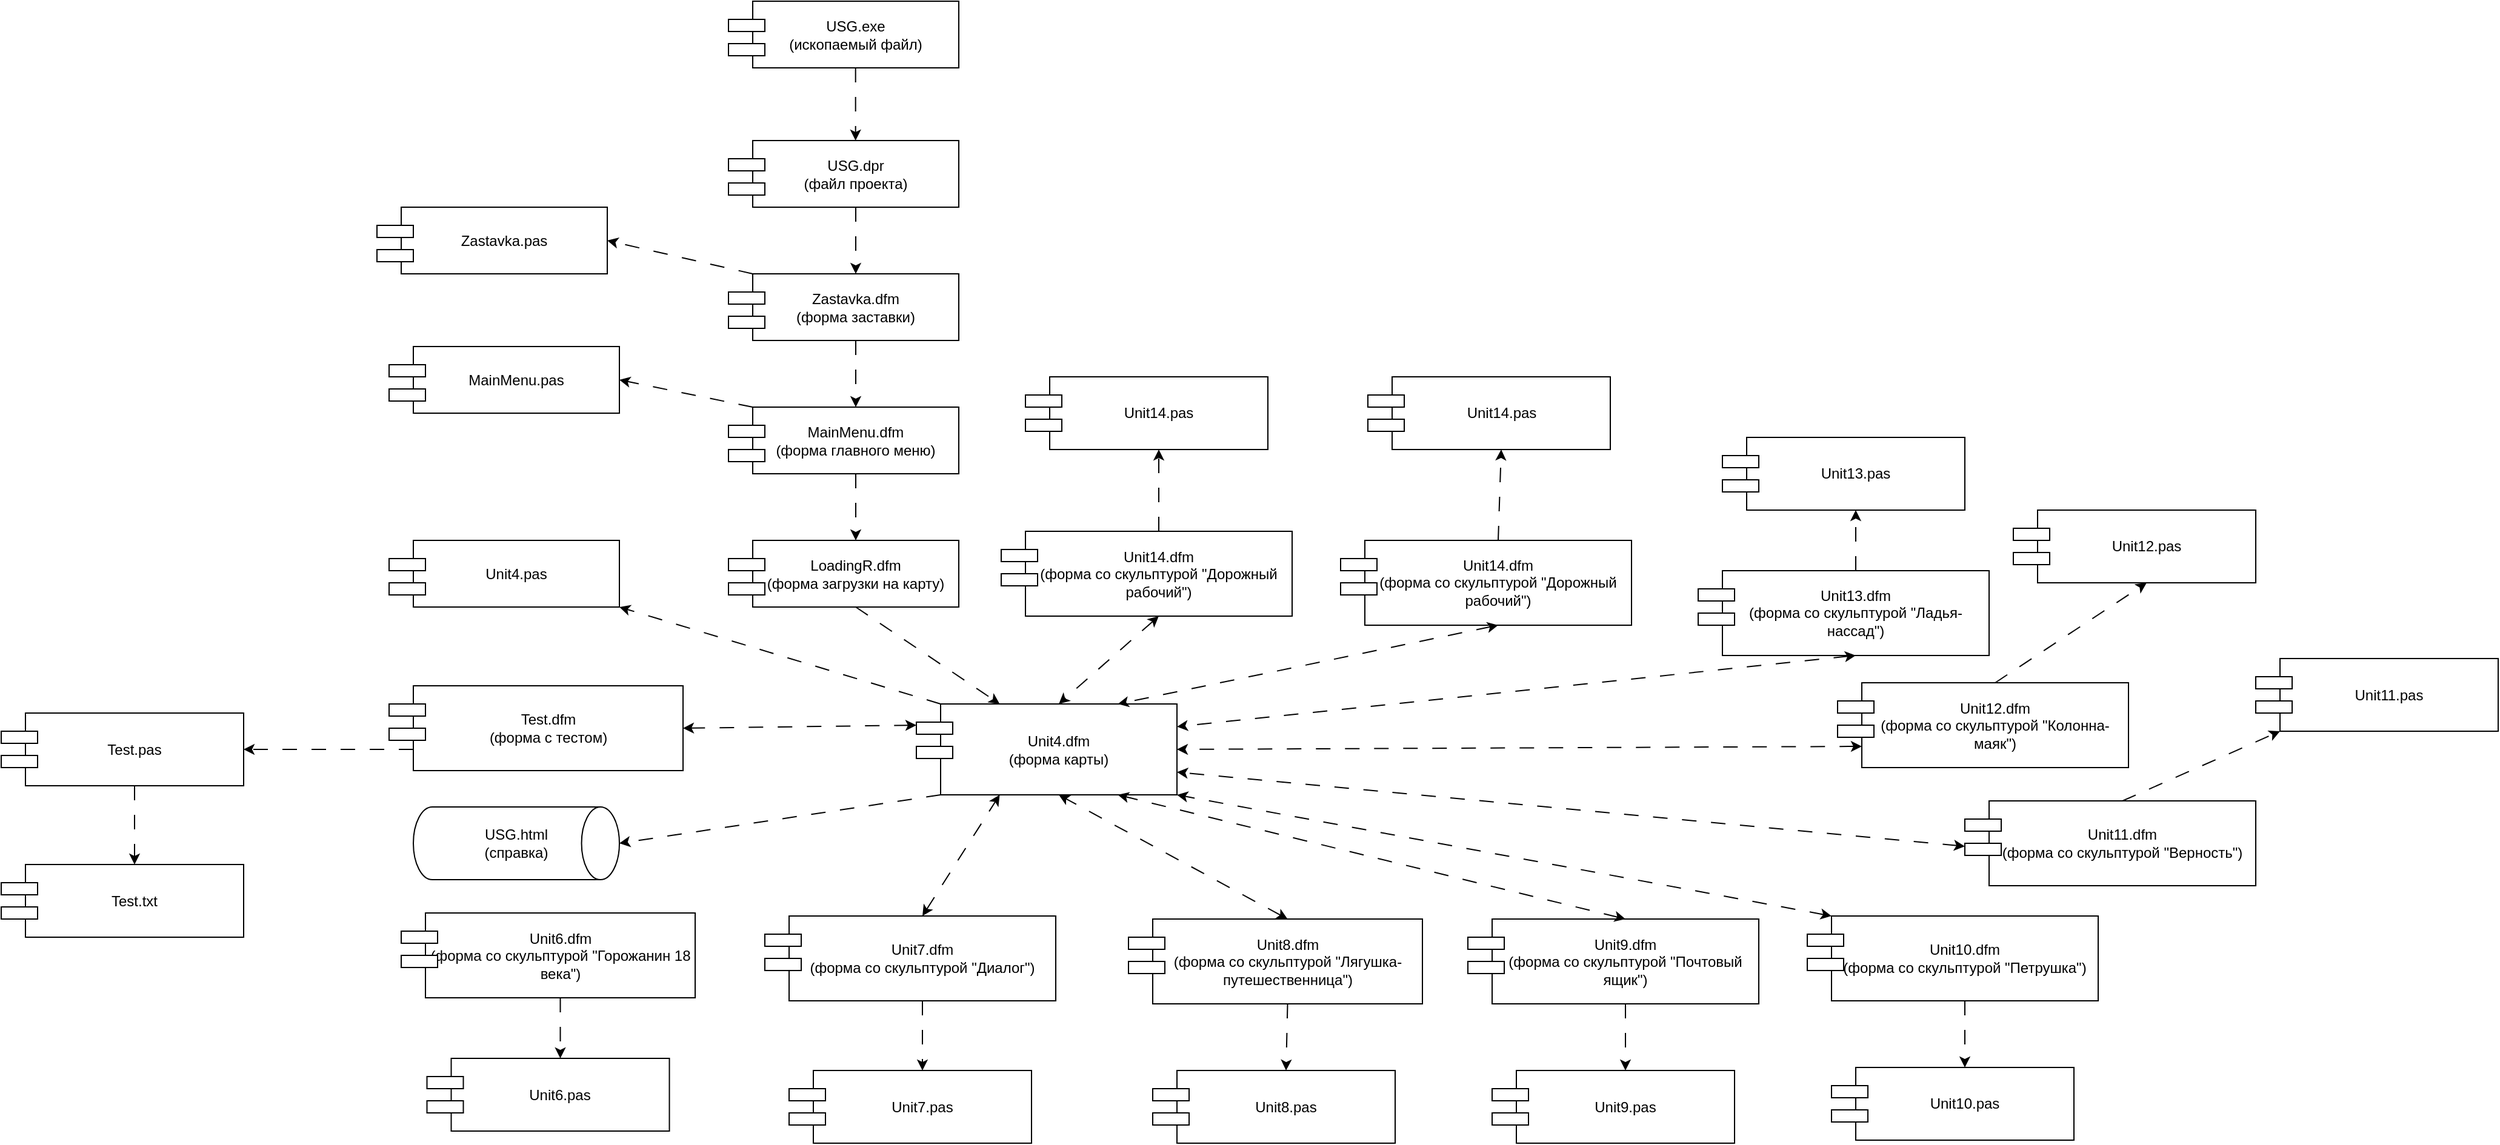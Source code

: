 <mxfile version="24.8.1">
  <diagram name="Страница — 1" id="USyX7R3ZZnqhKdChq29F">
    <mxGraphModel dx="2903" dy="1100" grid="1" gridSize="10" guides="1" tooltips="1" connect="1" arrows="1" fold="1" page="1" pageScale="1" pageWidth="827" pageHeight="1169" math="0" shadow="0">
      <root>
        <mxCell id="0" />
        <mxCell id="1" parent="0" />
        <mxCell id="4f2rP_CuyKLgWLRIfdCz-1" value="USG.exe&lt;div&gt;(ископаемый файл)&lt;/div&gt;" style="rounded=0;whiteSpace=wrap;html=1;" parent="1" vertex="1">
          <mxGeometry x="190" y="95" width="170" height="55" as="geometry" />
        </mxCell>
        <mxCell id="4f2rP_CuyKLgWLRIfdCz-2" value="" style="rounded=0;whiteSpace=wrap;html=1;" parent="1" vertex="1">
          <mxGeometry x="170" y="110" width="30" height="10" as="geometry" />
        </mxCell>
        <mxCell id="4f2rP_CuyKLgWLRIfdCz-3" value="" style="rounded=0;whiteSpace=wrap;html=1;" parent="1" vertex="1">
          <mxGeometry x="170" y="130" width="30" height="10" as="geometry" />
        </mxCell>
        <mxCell id="4f2rP_CuyKLgWLRIfdCz-4" value="USG.dpr&lt;div&gt;(файл проекта)&lt;/div&gt;" style="rounded=0;whiteSpace=wrap;html=1;" parent="1" vertex="1">
          <mxGeometry x="190" y="210" width="170" height="55" as="geometry" />
        </mxCell>
        <mxCell id="4f2rP_CuyKLgWLRIfdCz-5" value="" style="rounded=0;whiteSpace=wrap;html=1;" parent="1" vertex="1">
          <mxGeometry x="170" y="225" width="30" height="10" as="geometry" />
        </mxCell>
        <mxCell id="4f2rP_CuyKLgWLRIfdCz-6" value="" style="rounded=0;whiteSpace=wrap;html=1;" parent="1" vertex="1">
          <mxGeometry x="170" y="245" width="30" height="10" as="geometry" />
        </mxCell>
        <mxCell id="4f2rP_CuyKLgWLRIfdCz-8" value="" style="endArrow=classic;html=1;rounded=0;entryX=0.5;entryY=0;entryDx=0;entryDy=0;exitX=0.5;exitY=1;exitDx=0;exitDy=0;dashed=1;dashPattern=12 12;" parent="1" edge="1">
          <mxGeometry width="50" height="50" relative="1" as="geometry">
            <mxPoint x="274.84" y="150" as="sourcePoint" />
            <mxPoint x="274.84" y="210" as="targetPoint" />
          </mxGeometry>
        </mxCell>
        <mxCell id="4f2rP_CuyKLgWLRIfdCz-10" value="Zastavka.dfm&lt;div&gt;(форма заставки)&lt;/div&gt;" style="rounded=0;whiteSpace=wrap;html=1;" parent="1" vertex="1">
          <mxGeometry x="190" y="320" width="170" height="55" as="geometry" />
        </mxCell>
        <mxCell id="4f2rP_CuyKLgWLRIfdCz-11" value="" style="rounded=0;whiteSpace=wrap;html=1;" parent="1" vertex="1">
          <mxGeometry x="170" y="335" width="30" height="10" as="geometry" />
        </mxCell>
        <mxCell id="4f2rP_CuyKLgWLRIfdCz-12" value="" style="rounded=0;whiteSpace=wrap;html=1;" parent="1" vertex="1">
          <mxGeometry x="170" y="355" width="30" height="10" as="geometry" />
        </mxCell>
        <mxCell id="4f2rP_CuyKLgWLRIfdCz-13" value="" style="endArrow=classic;html=1;rounded=0;entryX=0.5;entryY=0;entryDx=0;entryDy=0;exitX=0.5;exitY=1;exitDx=0;exitDy=0;dashed=1;dashPattern=12 12;" parent="1" source="4f2rP_CuyKLgWLRIfdCz-4" target="4f2rP_CuyKLgWLRIfdCz-10" edge="1">
          <mxGeometry width="50" height="50" relative="1" as="geometry">
            <mxPoint x="284.84" y="160" as="sourcePoint" />
            <mxPoint x="284.84" y="220" as="targetPoint" />
          </mxGeometry>
        </mxCell>
        <mxCell id="4f2rP_CuyKLgWLRIfdCz-15" value="Zastavka.pas" style="rounded=0;whiteSpace=wrap;html=1;" parent="1" vertex="1">
          <mxGeometry x="-100" y="265" width="170" height="55" as="geometry" />
        </mxCell>
        <mxCell id="4f2rP_CuyKLgWLRIfdCz-16" value="" style="rounded=0;whiteSpace=wrap;html=1;" parent="1" vertex="1">
          <mxGeometry x="-120" y="280" width="30" height="10" as="geometry" />
        </mxCell>
        <mxCell id="4f2rP_CuyKLgWLRIfdCz-17" value="" style="rounded=0;whiteSpace=wrap;html=1;" parent="1" vertex="1">
          <mxGeometry x="-120" y="300" width="30" height="10" as="geometry" />
        </mxCell>
        <mxCell id="4f2rP_CuyKLgWLRIfdCz-18" value="" style="endArrow=classic;html=1;rounded=0;entryX=1;entryY=0.5;entryDx=0;entryDy=0;exitX=0;exitY=0;exitDx=0;exitDy=0;dashed=1;dashPattern=12 12;" parent="1" source="4f2rP_CuyKLgWLRIfdCz-10" target="4f2rP_CuyKLgWLRIfdCz-15" edge="1">
          <mxGeometry width="50" height="50" relative="1" as="geometry">
            <mxPoint x="285" y="275" as="sourcePoint" />
            <mxPoint x="285" y="330" as="targetPoint" />
          </mxGeometry>
        </mxCell>
        <mxCell id="4f2rP_CuyKLgWLRIfdCz-20" value="" style="endArrow=classic;html=1;rounded=0;entryX=0.5;entryY=0;entryDx=0;entryDy=0;exitX=0.5;exitY=1;exitDx=0;exitDy=0;dashed=1;dashPattern=12 12;" parent="1" source="4f2rP_CuyKLgWLRIfdCz-10" target="4f2rP_CuyKLgWLRIfdCz-22" edge="1">
          <mxGeometry width="50" height="50" relative="1" as="geometry">
            <mxPoint x="285" y="275" as="sourcePoint" />
            <mxPoint x="275" y="430" as="targetPoint" />
          </mxGeometry>
        </mxCell>
        <mxCell id="4f2rP_CuyKLgWLRIfdCz-22" value="MainMenu.dfm&lt;div&gt;(форма главного меню)&lt;/div&gt;" style="rounded=0;whiteSpace=wrap;html=1;" parent="1" vertex="1">
          <mxGeometry x="190" y="430" width="170" height="55" as="geometry" />
        </mxCell>
        <mxCell id="4f2rP_CuyKLgWLRIfdCz-23" value="" style="rounded=0;whiteSpace=wrap;html=1;" parent="1" vertex="1">
          <mxGeometry x="170" y="445" width="30" height="10" as="geometry" />
        </mxCell>
        <mxCell id="4f2rP_CuyKLgWLRIfdCz-24" value="" style="rounded=0;whiteSpace=wrap;html=1;" parent="1" vertex="1">
          <mxGeometry x="170" y="465" width="30" height="10" as="geometry" />
        </mxCell>
        <mxCell id="4f2rP_CuyKLgWLRIfdCz-25" value="" style="endArrow=classic;html=1;rounded=0;entryX=1;entryY=0.5;entryDx=0;entryDy=0;exitX=0;exitY=0;exitDx=0;exitDy=0;dashed=1;dashPattern=12 12;" parent="1" source="4f2rP_CuyKLgWLRIfdCz-22" target="4f2rP_CuyKLgWLRIfdCz-26" edge="1">
          <mxGeometry width="50" height="50" relative="1" as="geometry">
            <mxPoint x="200" y="330" as="sourcePoint" />
            <mxPoint x="80" y="303" as="targetPoint" />
          </mxGeometry>
        </mxCell>
        <mxCell id="4f2rP_CuyKLgWLRIfdCz-26" value="MainMenu.pas" style="rounded=0;whiteSpace=wrap;html=1;" parent="1" vertex="1">
          <mxGeometry x="-90" y="380" width="170" height="55" as="geometry" />
        </mxCell>
        <mxCell id="4f2rP_CuyKLgWLRIfdCz-27" value="" style="rounded=0;whiteSpace=wrap;html=1;" parent="1" vertex="1">
          <mxGeometry x="-110" y="395" width="30" height="10" as="geometry" />
        </mxCell>
        <mxCell id="4f2rP_CuyKLgWLRIfdCz-28" value="" style="rounded=0;whiteSpace=wrap;html=1;" parent="1" vertex="1">
          <mxGeometry x="-110" y="415" width="30" height="10" as="geometry" />
        </mxCell>
        <mxCell id="4f2rP_CuyKLgWLRIfdCz-29" value="Unit4.dfm&lt;div&gt;(форма карты)&lt;/div&gt;" style="rounded=0;whiteSpace=wrap;html=1;" parent="1" vertex="1">
          <mxGeometry x="345" y="675" width="195" height="75" as="geometry" />
        </mxCell>
        <mxCell id="4f2rP_CuyKLgWLRIfdCz-30" value="" style="rounded=0;whiteSpace=wrap;html=1;" parent="1" vertex="1">
          <mxGeometry x="325" y="690" width="30" height="10" as="geometry" />
        </mxCell>
        <mxCell id="4f2rP_CuyKLgWLRIfdCz-31" value="" style="rounded=0;whiteSpace=wrap;html=1;" parent="1" vertex="1">
          <mxGeometry x="325" y="710" width="30" height="10" as="geometry" />
        </mxCell>
        <mxCell id="4f2rP_CuyKLgWLRIfdCz-32" value="" style="endArrow=classic;html=1;rounded=0;entryX=0.25;entryY=0;entryDx=0;entryDy=0;exitX=0.5;exitY=1;exitDx=0;exitDy=0;dashed=1;dashPattern=12 12;" parent="1" source="4f2rP_CuyKLgWLRIfdCz-37" target="4f2rP_CuyKLgWLRIfdCz-29" edge="1">
          <mxGeometry width="50" height="50" relative="1" as="geometry">
            <mxPoint x="265" y="750" as="sourcePoint" />
            <mxPoint x="80" y="683" as="targetPoint" />
          </mxGeometry>
        </mxCell>
        <mxCell id="4f2rP_CuyKLgWLRIfdCz-34" value="Unit4.pas" style="rounded=0;whiteSpace=wrap;html=1;" parent="1" vertex="1">
          <mxGeometry x="-90" y="540" width="170" height="55" as="geometry" />
        </mxCell>
        <mxCell id="4f2rP_CuyKLgWLRIfdCz-35" value="" style="rounded=0;whiteSpace=wrap;html=1;" parent="1" vertex="1">
          <mxGeometry x="-110" y="555" width="30" height="10" as="geometry" />
        </mxCell>
        <mxCell id="4f2rP_CuyKLgWLRIfdCz-36" value="" style="rounded=0;whiteSpace=wrap;html=1;" parent="1" vertex="1">
          <mxGeometry x="-110" y="575" width="30" height="10" as="geometry" />
        </mxCell>
        <mxCell id="4f2rP_CuyKLgWLRIfdCz-37" value="LoadingR.dfm&lt;div&gt;(форма загрузки на карту)&lt;/div&gt;" style="rounded=0;whiteSpace=wrap;html=1;" parent="1" vertex="1">
          <mxGeometry x="190" y="540" width="170" height="55" as="geometry" />
        </mxCell>
        <mxCell id="4f2rP_CuyKLgWLRIfdCz-38" value="" style="rounded=0;whiteSpace=wrap;html=1;" parent="1" vertex="1">
          <mxGeometry x="170" y="555" width="30" height="10" as="geometry" />
        </mxCell>
        <mxCell id="4f2rP_CuyKLgWLRIfdCz-39" value="" style="rounded=0;whiteSpace=wrap;html=1;" parent="1" vertex="1">
          <mxGeometry x="170" y="575" width="30" height="10" as="geometry" />
        </mxCell>
        <mxCell id="4f2rP_CuyKLgWLRIfdCz-40" value="" style="endArrow=classic;html=1;rounded=0;entryX=0.5;entryY=0;entryDx=0;entryDy=0;exitX=0.5;exitY=1;exitDx=0;exitDy=0;dashed=1;dashPattern=12 12;" parent="1" source="4f2rP_CuyKLgWLRIfdCz-22" target="4f2rP_CuyKLgWLRIfdCz-37" edge="1">
          <mxGeometry width="50" height="50" relative="1" as="geometry">
            <mxPoint x="285" y="385" as="sourcePoint" />
            <mxPoint x="285" y="440" as="targetPoint" />
          </mxGeometry>
        </mxCell>
        <mxCell id="4f2rP_CuyKLgWLRIfdCz-44" value="" style="endArrow=classic;html=1;rounded=0;exitX=0;exitY=1;exitDx=0;exitDy=0;dashed=1;dashPattern=12 12;entryX=1;entryY=0.5;entryDx=0;entryDy=0;entryPerimeter=0;" parent="1" source="4f2rP_CuyKLgWLRIfdCz-29" target="4f2rP_CuyKLgWLRIfdCz-50" edge="1">
          <mxGeometry width="50" height="50" relative="1" as="geometry">
            <mxPoint x="355" y="685" as="sourcePoint" />
            <mxPoint x="90" y="760" as="targetPoint" />
          </mxGeometry>
        </mxCell>
        <mxCell id="4f2rP_CuyKLgWLRIfdCz-50" value="USG.html&lt;div&gt;(справка)&lt;/div&gt;" style="strokeWidth=1;html=1;shape=mxgraph.flowchart.direct_data;whiteSpace=wrap;" parent="1" vertex="1">
          <mxGeometry x="-90" y="760" width="170" height="60" as="geometry" />
        </mxCell>
        <mxCell id="4f2rP_CuyKLgWLRIfdCz-54" value="&lt;div&gt;Unit6.dfm&lt;/div&gt;&lt;div&gt;(форма со скульптурой &quot;Горожанин 18 века&quot;)&lt;/div&gt;" style="rounded=0;whiteSpace=wrap;html=1;" parent="1" vertex="1">
          <mxGeometry x="-80" y="847.5" width="222.5" height="70" as="geometry" />
        </mxCell>
        <mxCell id="4f2rP_CuyKLgWLRIfdCz-55" value="" style="rounded=0;whiteSpace=wrap;html=1;" parent="1" vertex="1">
          <mxGeometry x="-100" y="862.5" width="30" height="10" as="geometry" />
        </mxCell>
        <mxCell id="4f2rP_CuyKLgWLRIfdCz-56" value="" style="rounded=0;whiteSpace=wrap;html=1;" parent="1" vertex="1">
          <mxGeometry x="-100" y="882.5" width="30" height="10" as="geometry" />
        </mxCell>
        <mxCell id="4f2rP_CuyKLgWLRIfdCz-57" value="&lt;div&gt;Unit6.pas&lt;/div&gt;" style="rounded=0;whiteSpace=wrap;html=1;" parent="1" vertex="1">
          <mxGeometry x="-58.75" y="967.5" width="180" height="60" as="geometry" />
        </mxCell>
        <mxCell id="4f2rP_CuyKLgWLRIfdCz-58" value="" style="rounded=0;whiteSpace=wrap;html=1;" parent="1" vertex="1">
          <mxGeometry x="-78.75" y="982.5" width="30" height="10" as="geometry" />
        </mxCell>
        <mxCell id="4f2rP_CuyKLgWLRIfdCz-59" value="" style="rounded=0;whiteSpace=wrap;html=1;" parent="1" vertex="1">
          <mxGeometry x="-78.75" y="1002.5" width="30" height="10" as="geometry" />
        </mxCell>
        <mxCell id="4f2rP_CuyKLgWLRIfdCz-62" value="" style="endArrow=classic;html=1;rounded=0;entryX=0.5;entryY=0;entryDx=0;entryDy=0;dashed=1;dashPattern=12 12;exitX=0.5;exitY=1;exitDx=0;exitDy=0;" parent="1" source="4f2rP_CuyKLgWLRIfdCz-66" target="4f2rP_CuyKLgWLRIfdCz-69" edge="1">
          <mxGeometry width="50" height="50" relative="1" as="geometry">
            <mxPoint x="340" y="910" as="sourcePoint" />
            <mxPoint x="24" y="740" as="targetPoint" />
          </mxGeometry>
        </mxCell>
        <mxCell id="4f2rP_CuyKLgWLRIfdCz-63" value="" style="endArrow=classic;html=1;rounded=0;entryX=0.5;entryY=0;entryDx=0;entryDy=0;exitX=0.5;exitY=1;exitDx=0;exitDy=0;dashed=1;dashPattern=12 12;" parent="1" source="4f2rP_CuyKLgWLRIfdCz-54" target="4f2rP_CuyKLgWLRIfdCz-57" edge="1">
          <mxGeometry width="50" height="50" relative="1" as="geometry">
            <mxPoint x="-95" y="672.5" as="sourcePoint" />
            <mxPoint x="24" y="752.5" as="targetPoint" />
          </mxGeometry>
        </mxCell>
        <mxCell id="4f2rP_CuyKLgWLRIfdCz-66" value="&lt;div&gt;Unit7.dfm&lt;/div&gt;&lt;div&gt;(форма со скульптурой &quot;Диалог&quot;)&lt;/div&gt;" style="rounded=0;whiteSpace=wrap;html=1;" parent="1" vertex="1">
          <mxGeometry x="220" y="850" width="220" height="70" as="geometry" />
        </mxCell>
        <mxCell id="4f2rP_CuyKLgWLRIfdCz-67" value="" style="rounded=0;whiteSpace=wrap;html=1;" parent="1" vertex="1">
          <mxGeometry x="200" y="865" width="30" height="10" as="geometry" />
        </mxCell>
        <mxCell id="4f2rP_CuyKLgWLRIfdCz-68" value="" style="rounded=0;whiteSpace=wrap;html=1;" parent="1" vertex="1">
          <mxGeometry x="200" y="885" width="30" height="10" as="geometry" />
        </mxCell>
        <mxCell id="4f2rP_CuyKLgWLRIfdCz-69" value="&lt;div&gt;Unit7.pas&lt;/div&gt;" style="rounded=0;whiteSpace=wrap;html=1;" parent="1" vertex="1">
          <mxGeometry x="240" y="977.5" width="180" height="60" as="geometry" />
        </mxCell>
        <mxCell id="4f2rP_CuyKLgWLRIfdCz-70" value="" style="rounded=0;whiteSpace=wrap;html=1;" parent="1" vertex="1">
          <mxGeometry x="220" y="992.5" width="30" height="10" as="geometry" />
        </mxCell>
        <mxCell id="4f2rP_CuyKLgWLRIfdCz-71" value="" style="rounded=0;whiteSpace=wrap;html=1;" parent="1" vertex="1">
          <mxGeometry x="220" y="1012.5" width="30" height="10" as="geometry" />
        </mxCell>
        <mxCell id="4f2rP_CuyKLgWLRIfdCz-72" value="" style="endArrow=classic;html=1;rounded=0;entryX=0.5;entryY=0;entryDx=0;entryDy=0;exitX=0.5;exitY=1;exitDx=0;exitDy=0;dashed=1;dashPattern=12 12;" parent="1" source="4f2rP_CuyKLgWLRIfdCz-73" target="4f2rP_CuyKLgWLRIfdCz-76" edge="1">
          <mxGeometry width="50" height="50" relative="1" as="geometry">
            <mxPoint x="205" y="662.5" as="sourcePoint" />
            <mxPoint x="324" y="742.5" as="targetPoint" />
          </mxGeometry>
        </mxCell>
        <mxCell id="4f2rP_CuyKLgWLRIfdCz-73" value="&lt;div&gt;Unit8.dfm&lt;/div&gt;&lt;div&gt;(форма со скульптурой &quot;Лягушка-путешественница&quot;)&lt;/div&gt;" style="rounded=0;whiteSpace=wrap;html=1;" parent="1" vertex="1">
          <mxGeometry x="520" y="852.5" width="222.5" height="70" as="geometry" />
        </mxCell>
        <mxCell id="4f2rP_CuyKLgWLRIfdCz-74" value="" style="rounded=0;whiteSpace=wrap;html=1;" parent="1" vertex="1">
          <mxGeometry x="500" y="867.5" width="30" height="10" as="geometry" />
        </mxCell>
        <mxCell id="4f2rP_CuyKLgWLRIfdCz-75" value="" style="rounded=0;whiteSpace=wrap;html=1;" parent="1" vertex="1">
          <mxGeometry x="500" y="887.5" width="30" height="10" as="geometry" />
        </mxCell>
        <mxCell id="4f2rP_CuyKLgWLRIfdCz-76" value="&lt;div&gt;Unit8.pas&lt;/div&gt;" style="rounded=0;whiteSpace=wrap;html=1;" parent="1" vertex="1">
          <mxGeometry x="540" y="977.5" width="180" height="60" as="geometry" />
        </mxCell>
        <mxCell id="4f2rP_CuyKLgWLRIfdCz-77" value="" style="rounded=0;whiteSpace=wrap;html=1;" parent="1" vertex="1">
          <mxGeometry x="520" y="992.5" width="30" height="10" as="geometry" />
        </mxCell>
        <mxCell id="4f2rP_CuyKLgWLRIfdCz-78" value="" style="rounded=0;whiteSpace=wrap;html=1;" parent="1" vertex="1">
          <mxGeometry x="520" y="1012.5" width="30" height="10" as="geometry" />
        </mxCell>
        <mxCell id="4f2rP_CuyKLgWLRIfdCz-79" value="" style="endArrow=classic;html=1;rounded=0;entryX=0.5;entryY=0;entryDx=0;entryDy=0;exitX=0.5;exitY=1;exitDx=0;exitDy=0;dashed=1;dashPattern=12 12;" parent="1" source="4f2rP_CuyKLgWLRIfdCz-80" target="4f2rP_CuyKLgWLRIfdCz-83" edge="1">
          <mxGeometry width="50" height="50" relative="1" as="geometry">
            <mxPoint x="485" y="662.5" as="sourcePoint" />
            <mxPoint x="604" y="742.5" as="targetPoint" />
          </mxGeometry>
        </mxCell>
        <mxCell id="4f2rP_CuyKLgWLRIfdCz-80" value="&lt;div&gt;Unit9.dfm&lt;/div&gt;&lt;div&gt;(форма со скульптурой &quot;Почтовый ящик&quot;)&lt;/div&gt;" style="rounded=0;whiteSpace=wrap;html=1;" parent="1" vertex="1">
          <mxGeometry x="800" y="852.5" width="220" height="70" as="geometry" />
        </mxCell>
        <mxCell id="4f2rP_CuyKLgWLRIfdCz-81" value="" style="rounded=0;whiteSpace=wrap;html=1;" parent="1" vertex="1">
          <mxGeometry x="780" y="867.5" width="30" height="10" as="geometry" />
        </mxCell>
        <mxCell id="4f2rP_CuyKLgWLRIfdCz-82" value="" style="rounded=0;whiteSpace=wrap;html=1;" parent="1" vertex="1">
          <mxGeometry x="780" y="887.5" width="30" height="10" as="geometry" />
        </mxCell>
        <mxCell id="4f2rP_CuyKLgWLRIfdCz-83" value="&lt;div&gt;Unit9.pas&lt;/div&gt;" style="rounded=0;whiteSpace=wrap;html=1;" parent="1" vertex="1">
          <mxGeometry x="820" y="977.5" width="180" height="60" as="geometry" />
        </mxCell>
        <mxCell id="4f2rP_CuyKLgWLRIfdCz-84" value="" style="rounded=0;whiteSpace=wrap;html=1;" parent="1" vertex="1">
          <mxGeometry x="800" y="992.5" width="30" height="10" as="geometry" />
        </mxCell>
        <mxCell id="4f2rP_CuyKLgWLRIfdCz-85" value="" style="rounded=0;whiteSpace=wrap;html=1;" parent="1" vertex="1">
          <mxGeometry x="800" y="1012.5" width="30" height="10" as="geometry" />
        </mxCell>
        <mxCell id="4f2rP_CuyKLgWLRIfdCz-86" value="" style="endArrow=classic;html=1;rounded=0;entryX=0.5;entryY=0;entryDx=0;entryDy=0;exitX=0.5;exitY=1;exitDx=0;exitDy=0;dashed=1;dashPattern=12 12;" parent="1" source="4f2rP_CuyKLgWLRIfdCz-87" target="4f2rP_CuyKLgWLRIfdCz-90" edge="1">
          <mxGeometry width="50" height="50" relative="1" as="geometry">
            <mxPoint x="765" y="660" as="sourcePoint" />
            <mxPoint x="884" y="740" as="targetPoint" />
          </mxGeometry>
        </mxCell>
        <mxCell id="4f2rP_CuyKLgWLRIfdCz-87" value="&lt;div&gt;Unit10.dfm&lt;/div&gt;&lt;div&gt;(форма со скульптурой &quot;Петрушка&quot;)&lt;/div&gt;" style="rounded=0;whiteSpace=wrap;html=1;" parent="1" vertex="1">
          <mxGeometry x="1080" y="850" width="220" height="70" as="geometry" />
        </mxCell>
        <mxCell id="4f2rP_CuyKLgWLRIfdCz-88" value="" style="rounded=0;whiteSpace=wrap;html=1;" parent="1" vertex="1">
          <mxGeometry x="1060" y="865" width="30" height="10" as="geometry" />
        </mxCell>
        <mxCell id="4f2rP_CuyKLgWLRIfdCz-89" value="" style="rounded=0;whiteSpace=wrap;html=1;" parent="1" vertex="1">
          <mxGeometry x="1060" y="885" width="30" height="10" as="geometry" />
        </mxCell>
        <mxCell id="4f2rP_CuyKLgWLRIfdCz-90" value="&lt;div&gt;Unit10.pas&lt;/div&gt;" style="rounded=0;whiteSpace=wrap;html=1;" parent="1" vertex="1">
          <mxGeometry x="1100" y="975" width="180" height="60" as="geometry" />
        </mxCell>
        <mxCell id="4f2rP_CuyKLgWLRIfdCz-91" value="" style="rounded=0;whiteSpace=wrap;html=1;" parent="1" vertex="1">
          <mxGeometry x="1080" y="990" width="30" height="10" as="geometry" />
        </mxCell>
        <mxCell id="4f2rP_CuyKLgWLRIfdCz-92" value="" style="rounded=0;whiteSpace=wrap;html=1;" parent="1" vertex="1">
          <mxGeometry x="1080" y="1010" width="30" height="10" as="geometry" />
        </mxCell>
        <mxCell id="4f2rP_CuyKLgWLRIfdCz-103" value="&lt;div&gt;Unit13.dfm&lt;/div&gt;&lt;div&gt;(форма со скульптурой &quot;Ладья-нассад&quot;)&lt;/div&gt;" style="rounded=0;whiteSpace=wrap;html=1;" parent="1" vertex="1">
          <mxGeometry x="990" y="565" width="220" height="70" as="geometry" />
        </mxCell>
        <mxCell id="4f2rP_CuyKLgWLRIfdCz-104" value="" style="rounded=0;whiteSpace=wrap;html=1;" parent="1" vertex="1">
          <mxGeometry x="970" y="580" width="30" height="10" as="geometry" />
        </mxCell>
        <mxCell id="4f2rP_CuyKLgWLRIfdCz-105" value="" style="rounded=0;whiteSpace=wrap;html=1;" parent="1" vertex="1">
          <mxGeometry x="970" y="600" width="30" height="10" as="geometry" />
        </mxCell>
        <mxCell id="4f2rP_CuyKLgWLRIfdCz-106" value="&lt;div&gt;Unit13.pas&lt;/div&gt;" style="rounded=0;whiteSpace=wrap;html=1;" parent="1" vertex="1">
          <mxGeometry x="1010" y="455" width="180" height="60" as="geometry" />
        </mxCell>
        <mxCell id="4f2rP_CuyKLgWLRIfdCz-107" value="" style="rounded=0;whiteSpace=wrap;html=1;" parent="1" vertex="1">
          <mxGeometry x="990" y="470" width="30" height="10" as="geometry" />
        </mxCell>
        <mxCell id="4f2rP_CuyKLgWLRIfdCz-108" value="" style="rounded=0;whiteSpace=wrap;html=1;" parent="1" vertex="1">
          <mxGeometry x="990" y="490" width="30" height="10" as="geometry" />
        </mxCell>
        <mxCell id="4f2rP_CuyKLgWLRIfdCz-111" value="&lt;div&gt;Unit11.dfm&lt;/div&gt;&lt;div&gt;(форма со скульптурой &quot;Верность&quot;)&lt;/div&gt;" style="rounded=0;whiteSpace=wrap;html=1;" parent="1" vertex="1">
          <mxGeometry x="1210" y="755" width="220" height="70" as="geometry" />
        </mxCell>
        <mxCell id="4f2rP_CuyKLgWLRIfdCz-112" value="" style="rounded=0;whiteSpace=wrap;html=1;" parent="1" vertex="1">
          <mxGeometry x="1190" y="770" width="30" height="10" as="geometry" />
        </mxCell>
        <mxCell id="4f2rP_CuyKLgWLRIfdCz-113" value="" style="rounded=0;whiteSpace=wrap;html=1;" parent="1" vertex="1">
          <mxGeometry x="1190" y="790" width="30" height="10" as="geometry" />
        </mxCell>
        <mxCell id="4f2rP_CuyKLgWLRIfdCz-114" value="&lt;div&gt;Unit11.pas&lt;/div&gt;" style="rounded=0;whiteSpace=wrap;html=1;" parent="1" vertex="1">
          <mxGeometry x="1450" y="637.5" width="180" height="60" as="geometry" />
        </mxCell>
        <mxCell id="4f2rP_CuyKLgWLRIfdCz-115" value="" style="rounded=0;whiteSpace=wrap;html=1;" parent="1" vertex="1">
          <mxGeometry x="1430" y="652.5" width="30" height="10" as="geometry" />
        </mxCell>
        <mxCell id="4f2rP_CuyKLgWLRIfdCz-116" value="" style="rounded=0;whiteSpace=wrap;html=1;" parent="1" vertex="1">
          <mxGeometry x="1430" y="672.5" width="30" height="10" as="geometry" />
        </mxCell>
        <mxCell id="4f2rP_CuyKLgWLRIfdCz-119" value="&lt;div&gt;Unit14.dfm&lt;/div&gt;&lt;div&gt;(форма со скульптурой &quot;Дорожный рабочий&quot;)&lt;/div&gt;" style="rounded=0;whiteSpace=wrap;html=1;" parent="1" vertex="1">
          <mxGeometry x="695" y="540" width="220" height="70" as="geometry" />
        </mxCell>
        <mxCell id="4f2rP_CuyKLgWLRIfdCz-120" value="" style="rounded=0;whiteSpace=wrap;html=1;" parent="1" vertex="1">
          <mxGeometry x="675" y="555" width="30" height="10" as="geometry" />
        </mxCell>
        <mxCell id="4f2rP_CuyKLgWLRIfdCz-121" value="" style="rounded=0;whiteSpace=wrap;html=1;" parent="1" vertex="1">
          <mxGeometry x="675" y="575" width="30" height="10" as="geometry" />
        </mxCell>
        <mxCell id="4f2rP_CuyKLgWLRIfdCz-122" value="&lt;div&gt;Unit14.pas&lt;/div&gt;" style="rounded=0;whiteSpace=wrap;html=1;" parent="1" vertex="1">
          <mxGeometry x="717.5" y="405" width="180" height="60" as="geometry" />
        </mxCell>
        <mxCell id="4f2rP_CuyKLgWLRIfdCz-123" value="" style="rounded=0;whiteSpace=wrap;html=1;" parent="1" vertex="1">
          <mxGeometry x="697.5" y="420" width="30" height="10" as="geometry" />
        </mxCell>
        <mxCell id="4f2rP_CuyKLgWLRIfdCz-124" value="" style="rounded=0;whiteSpace=wrap;html=1;" parent="1" vertex="1">
          <mxGeometry x="697.5" y="440" width="30" height="10" as="geometry" />
        </mxCell>
        <mxCell id="4f2rP_CuyKLgWLRIfdCz-126" value="" style="endArrow=classic;html=1;rounded=0;entryX=0.5;entryY=1;entryDx=0;entryDy=0;exitX=0.5;exitY=0;exitDx=0;exitDy=0;dashed=1;dashPattern=12 12;" parent="1" source="4f2rP_CuyKLgWLRIfdCz-119" target="4f2rP_CuyKLgWLRIfdCz-122" edge="1">
          <mxGeometry width="50" height="50" relative="1" as="geometry">
            <mxPoint x="708" y="700" as="sourcePoint" />
            <mxPoint x="815" y="620" as="targetPoint" />
          </mxGeometry>
        </mxCell>
        <mxCell id="4f2rP_CuyKLgWLRIfdCz-127" value="" style="endArrow=classic;html=1;rounded=0;entryX=0.5;entryY=1;entryDx=0;entryDy=0;exitX=0.5;exitY=0;exitDx=0;exitDy=0;dashed=1;dashPattern=12 12;" parent="1" source="4f2rP_CuyKLgWLRIfdCz-103" target="4f2rP_CuyKLgWLRIfdCz-106" edge="1">
          <mxGeometry width="50" height="50" relative="1" as="geometry">
            <mxPoint x="840" y="669" as="sourcePoint" />
            <mxPoint x="1000" y="628" as="targetPoint" />
          </mxGeometry>
        </mxCell>
        <mxCell id="4f2rP_CuyKLgWLRIfdCz-128" value="" style="endArrow=classic;html=1;rounded=0;entryX=0;entryY=1;entryDx=0;entryDy=0;exitX=0.5;exitY=0;exitDx=0;exitDy=0;dashed=1;dashPattern=12 12;" parent="1" source="4f2rP_CuyKLgWLRIfdCz-111" target="4f2rP_CuyKLgWLRIfdCz-114" edge="1">
          <mxGeometry width="50" height="50" relative="1" as="geometry">
            <mxPoint x="870" y="768" as="sourcePoint" />
            <mxPoint x="1200" y="800" as="targetPoint" />
          </mxGeometry>
        </mxCell>
        <mxCell id="4f2rP_CuyKLgWLRIfdCz-129" value="&lt;div&gt;Unit12.dfm&lt;/div&gt;&lt;div&gt;(форма со скульптурой &quot;Колонна-маяк&quot;)&lt;/div&gt;" style="rounded=0;whiteSpace=wrap;html=1;" parent="1" vertex="1">
          <mxGeometry x="1105" y="657.5" width="220" height="70" as="geometry" />
        </mxCell>
        <mxCell id="4f2rP_CuyKLgWLRIfdCz-130" value="" style="rounded=0;whiteSpace=wrap;html=1;" parent="1" vertex="1">
          <mxGeometry x="1085" y="672.5" width="30" height="10" as="geometry" />
        </mxCell>
        <mxCell id="4f2rP_CuyKLgWLRIfdCz-131" value="" style="rounded=0;whiteSpace=wrap;html=1;" parent="1" vertex="1">
          <mxGeometry x="1085" y="692.5" width="30" height="10" as="geometry" />
        </mxCell>
        <mxCell id="4f2rP_CuyKLgWLRIfdCz-132" value="&lt;div&gt;Unit12.pas&lt;/div&gt;" style="rounded=0;whiteSpace=wrap;html=1;" parent="1" vertex="1">
          <mxGeometry x="1250" y="515" width="180" height="60" as="geometry" />
        </mxCell>
        <mxCell id="4f2rP_CuyKLgWLRIfdCz-133" value="" style="rounded=0;whiteSpace=wrap;html=1;" parent="1" vertex="1">
          <mxGeometry x="1230" y="530" width="30" height="10" as="geometry" />
        </mxCell>
        <mxCell id="4f2rP_CuyKLgWLRIfdCz-134" value="" style="rounded=0;whiteSpace=wrap;html=1;" parent="1" vertex="1">
          <mxGeometry x="1230" y="550" width="30" height="10" as="geometry" />
        </mxCell>
        <mxCell id="4f2rP_CuyKLgWLRIfdCz-139" value="" style="endArrow=classic;html=1;rounded=0;entryX=1;entryY=0.5;entryDx=0;entryDy=0;exitX=0;exitY=0.75;exitDx=0;exitDy=0;dashed=1;dashPattern=12 12;" parent="1" source="4f2rP_CuyKLgWLRIfdCz-140" target="4f2rP_CuyKLgWLRIfdCz-143" edge="1">
          <mxGeometry width="50" height="50" relative="1" as="geometry">
            <mxPoint x="-709" y="460" as="sourcePoint" />
            <mxPoint x="-590" y="540" as="targetPoint" />
          </mxGeometry>
        </mxCell>
        <mxCell id="4f2rP_CuyKLgWLRIfdCz-140" value="&lt;div&gt;Test.dfm&lt;/div&gt;&lt;div&gt;(форма с тестом)&lt;/div&gt;" style="rounded=0;whiteSpace=wrap;html=1;" parent="1" vertex="1">
          <mxGeometry x="-90" y="660" width="222.5" height="70" as="geometry" />
        </mxCell>
        <mxCell id="4f2rP_CuyKLgWLRIfdCz-141" value="" style="rounded=0;whiteSpace=wrap;html=1;" parent="1" vertex="1">
          <mxGeometry x="-110" y="675" width="30" height="10" as="geometry" />
        </mxCell>
        <mxCell id="4f2rP_CuyKLgWLRIfdCz-142" value="" style="rounded=0;whiteSpace=wrap;html=1;" parent="1" vertex="1">
          <mxGeometry x="-110" y="695" width="30" height="10" as="geometry" />
        </mxCell>
        <mxCell id="4f2rP_CuyKLgWLRIfdCz-143" value="&lt;div&gt;Test.pas&lt;/div&gt;" style="rounded=0;whiteSpace=wrap;html=1;" parent="1" vertex="1">
          <mxGeometry x="-410" y="682.5" width="180" height="60" as="geometry" />
        </mxCell>
        <mxCell id="4f2rP_CuyKLgWLRIfdCz-144" value="" style="rounded=0;whiteSpace=wrap;html=1;" parent="1" vertex="1">
          <mxGeometry x="-430" y="697.5" width="30" height="10" as="geometry" />
        </mxCell>
        <mxCell id="4f2rP_CuyKLgWLRIfdCz-145" value="" style="rounded=0;whiteSpace=wrap;html=1;" parent="1" vertex="1">
          <mxGeometry x="-430" y="717.5" width="30" height="10" as="geometry" />
        </mxCell>
        <mxCell id="4f2rP_CuyKLgWLRIfdCz-156" value="" style="endArrow=classic;html=1;rounded=0;entryX=0.5;entryY=1;entryDx=0;entryDy=0;dashed=1;dashPattern=12 12;exitX=0.5;exitY=0;exitDx=0;exitDy=0;" parent="1" source="4f2rP_CuyKLgWLRIfdCz-129" target="4f2rP_CuyKLgWLRIfdCz-132" edge="1">
          <mxGeometry width="50" height="50" relative="1" as="geometry">
            <mxPoint x="549" y="711" as="sourcePoint" />
            <mxPoint x="1095" y="703" as="targetPoint" />
          </mxGeometry>
        </mxCell>
        <mxCell id="4f2rP_CuyKLgWLRIfdCz-157" value="&lt;div&gt;Unit14.dfm&lt;/div&gt;&lt;div&gt;(форма со скульптурой &quot;Дорожный рабочий&quot;)&lt;/div&gt;" style="rounded=0;whiteSpace=wrap;html=1;" parent="1" vertex="1">
          <mxGeometry x="415" y="532.5" width="220" height="70" as="geometry" />
        </mxCell>
        <mxCell id="4f2rP_CuyKLgWLRIfdCz-158" value="" style="rounded=0;whiteSpace=wrap;html=1;" parent="1" vertex="1">
          <mxGeometry x="395" y="547.5" width="30" height="10" as="geometry" />
        </mxCell>
        <mxCell id="4f2rP_CuyKLgWLRIfdCz-159" value="" style="rounded=0;whiteSpace=wrap;html=1;" parent="1" vertex="1">
          <mxGeometry x="395" y="567.5" width="30" height="10" as="geometry" />
        </mxCell>
        <mxCell id="4f2rP_CuyKLgWLRIfdCz-160" value="&lt;div&gt;Unit14.pas&lt;/div&gt;" style="rounded=0;whiteSpace=wrap;html=1;" parent="1" vertex="1">
          <mxGeometry x="435" y="405" width="180" height="60" as="geometry" />
        </mxCell>
        <mxCell id="4f2rP_CuyKLgWLRIfdCz-161" value="" style="rounded=0;whiteSpace=wrap;html=1;" parent="1" vertex="1">
          <mxGeometry x="415" y="420" width="30" height="10" as="geometry" />
        </mxCell>
        <mxCell id="4f2rP_CuyKLgWLRIfdCz-162" value="" style="rounded=0;whiteSpace=wrap;html=1;" parent="1" vertex="1">
          <mxGeometry x="415" y="440" width="30" height="10" as="geometry" />
        </mxCell>
        <mxCell id="4f2rP_CuyKLgWLRIfdCz-165" value="" style="endArrow=classic;html=1;rounded=0;entryX=0.5;entryY=1;entryDx=0;entryDy=0;exitX=0.5;exitY=0;exitDx=0;exitDy=0;dashed=1;dashPattern=12 12;" parent="1" source="4f2rP_CuyKLgWLRIfdCz-157" target="4f2rP_CuyKLgWLRIfdCz-160" edge="1">
          <mxGeometry width="50" height="50" relative="1" as="geometry">
            <mxPoint x="453" y="685" as="sourcePoint" />
            <mxPoint x="535" y="612" as="targetPoint" />
          </mxGeometry>
        </mxCell>
        <mxCell id="TQBF3IJCZFZXjA8qobQP-5" value="&lt;div&gt;Test.txt&lt;/div&gt;" style="rounded=0;whiteSpace=wrap;html=1;" vertex="1" parent="1">
          <mxGeometry x="-410" y="807.5" width="180" height="60" as="geometry" />
        </mxCell>
        <mxCell id="TQBF3IJCZFZXjA8qobQP-6" value="" style="rounded=0;whiteSpace=wrap;html=1;" vertex="1" parent="1">
          <mxGeometry x="-430" y="822.5" width="30" height="10" as="geometry" />
        </mxCell>
        <mxCell id="TQBF3IJCZFZXjA8qobQP-7" value="" style="rounded=0;whiteSpace=wrap;html=1;" vertex="1" parent="1">
          <mxGeometry x="-430" y="842.5" width="30" height="10" as="geometry" />
        </mxCell>
        <mxCell id="TQBF3IJCZFZXjA8qobQP-8" value="" style="endArrow=classic;html=1;rounded=0;entryX=0.5;entryY=0;entryDx=0;entryDy=0;exitX=0.5;exitY=1;exitDx=0;exitDy=0;dashed=1;dashPattern=12 12;" edge="1" parent="1" source="4f2rP_CuyKLgWLRIfdCz-143" target="TQBF3IJCZFZXjA8qobQP-5">
          <mxGeometry width="50" height="50" relative="1" as="geometry">
            <mxPoint x="-80" y="723" as="sourcePoint" />
            <mxPoint x="-220" y="723" as="targetPoint" />
          </mxGeometry>
        </mxCell>
        <mxCell id="TQBF3IJCZFZXjA8qobQP-17" value="" style="endArrow=classic;startArrow=classic;html=1;rounded=0;exitX=0.5;exitY=1;exitDx=0;exitDy=0;dashed=1;dashPattern=12 12;entryX=0.5;entryY=0;entryDx=0;entryDy=0;" edge="1" parent="1" source="4f2rP_CuyKLgWLRIfdCz-157" target="4f2rP_CuyKLgWLRIfdCz-29">
          <mxGeometry width="50" height="50" relative="1" as="geometry">
            <mxPoint x="927.5" y="760" as="sourcePoint" />
            <mxPoint x="662.5" y="653" as="targetPoint" />
          </mxGeometry>
        </mxCell>
        <mxCell id="TQBF3IJCZFZXjA8qobQP-18" value="" style="endArrow=classic;startArrow=classic;html=1;rounded=0;exitX=0.5;exitY=1;exitDx=0;exitDy=0;dashed=1;dashPattern=12 12;entryX=0.75;entryY=0;entryDx=0;entryDy=0;" edge="1" parent="1" source="4f2rP_CuyKLgWLRIfdCz-119" target="4f2rP_CuyKLgWLRIfdCz-29">
          <mxGeometry width="50" height="50" relative="1" as="geometry">
            <mxPoint x="365" y="695" as="sourcePoint" />
            <mxPoint x="100" y="588" as="targetPoint" />
          </mxGeometry>
        </mxCell>
        <mxCell id="TQBF3IJCZFZXjA8qobQP-19" value="" style="endArrow=classic;startArrow=classic;html=1;rounded=0;exitX=0.5;exitY=0;exitDx=0;exitDy=0;dashed=1;dashPattern=12 12;entryX=0.75;entryY=1;entryDx=0;entryDy=0;" edge="1" parent="1" source="4f2rP_CuyKLgWLRIfdCz-80" target="4f2rP_CuyKLgWLRIfdCz-29">
          <mxGeometry width="50" height="50" relative="1" as="geometry">
            <mxPoint x="375" y="705" as="sourcePoint" />
            <mxPoint x="110" y="598" as="targetPoint" />
          </mxGeometry>
        </mxCell>
        <mxCell id="TQBF3IJCZFZXjA8qobQP-20" value="" style="endArrow=classic;startArrow=classic;html=1;rounded=0;exitX=0.5;exitY=0;exitDx=0;exitDy=0;dashed=1;dashPattern=12 12;entryX=0.5;entryY=1;entryDx=0;entryDy=0;" edge="1" parent="1" source="4f2rP_CuyKLgWLRIfdCz-73" target="4f2rP_CuyKLgWLRIfdCz-29">
          <mxGeometry width="50" height="50" relative="1" as="geometry">
            <mxPoint x="385" y="715" as="sourcePoint" />
            <mxPoint x="120" y="608" as="targetPoint" />
          </mxGeometry>
        </mxCell>
        <mxCell id="TQBF3IJCZFZXjA8qobQP-21" value="" style="endArrow=classic;startArrow=classic;html=1;rounded=0;exitX=0.5;exitY=0;exitDx=0;exitDy=0;dashed=1;dashPattern=12 12;entryX=0.25;entryY=1;entryDx=0;entryDy=0;" edge="1" parent="1" source="4f2rP_CuyKLgWLRIfdCz-66" target="4f2rP_CuyKLgWLRIfdCz-29">
          <mxGeometry width="50" height="50" relative="1" as="geometry">
            <mxPoint x="395" y="725" as="sourcePoint" />
            <mxPoint x="130" y="618" as="targetPoint" />
          </mxGeometry>
        </mxCell>
        <mxCell id="TQBF3IJCZFZXjA8qobQP-22" value="" style="endArrow=classic;startArrow=classic;html=1;rounded=0;exitX=0;exitY=0.75;exitDx=0;exitDy=0;dashed=1;dashPattern=12 12;entryX=1;entryY=0.5;entryDx=0;entryDy=0;" edge="1" parent="1" source="4f2rP_CuyKLgWLRIfdCz-129" target="4f2rP_CuyKLgWLRIfdCz-29">
          <mxGeometry width="50" height="50" relative="1" as="geometry">
            <mxPoint x="405" y="735" as="sourcePoint" />
            <mxPoint x="140" y="628" as="targetPoint" />
          </mxGeometry>
        </mxCell>
        <mxCell id="TQBF3IJCZFZXjA8qobQP-23" value="" style="endArrow=classic;startArrow=classic;html=1;rounded=0;exitX=0.5;exitY=1;exitDx=0;exitDy=0;dashed=1;dashPattern=12 12;entryX=1;entryY=0.25;entryDx=0;entryDy=0;" edge="1" parent="1" source="4f2rP_CuyKLgWLRIfdCz-103" target="4f2rP_CuyKLgWLRIfdCz-29">
          <mxGeometry width="50" height="50" relative="1" as="geometry">
            <mxPoint x="1110" y="645" as="sourcePoint" />
            <mxPoint x="550" y="723" as="targetPoint" />
          </mxGeometry>
        </mxCell>
        <mxCell id="TQBF3IJCZFZXjA8qobQP-24" value="" style="endArrow=classic;startArrow=classic;html=1;rounded=0;exitX=0;exitY=0.25;exitDx=0;exitDy=0;dashed=1;dashPattern=12 12;entryX=1;entryY=0.75;entryDx=0;entryDy=0;" edge="1" parent="1" source="4f2rP_CuyKLgWLRIfdCz-113" target="4f2rP_CuyKLgWLRIfdCz-29">
          <mxGeometry width="50" height="50" relative="1" as="geometry">
            <mxPoint x="1115" y="720" as="sourcePoint" />
            <mxPoint x="550" y="723" as="targetPoint" />
          </mxGeometry>
        </mxCell>
        <mxCell id="TQBF3IJCZFZXjA8qobQP-25" value="" style="endArrow=classic;startArrow=classic;html=1;rounded=0;exitX=0;exitY=0;exitDx=0;exitDy=0;dashed=1;dashPattern=12 12;entryX=1;entryY=1;entryDx=0;entryDy=0;" edge="1" parent="1" source="4f2rP_CuyKLgWLRIfdCz-87" target="4f2rP_CuyKLgWLRIfdCz-29">
          <mxGeometry width="50" height="50" relative="1" as="geometry">
            <mxPoint x="1200" y="802" as="sourcePoint" />
            <mxPoint x="550" y="741" as="targetPoint" />
          </mxGeometry>
        </mxCell>
        <mxCell id="TQBF3IJCZFZXjA8qobQP-27" value="" style="endArrow=classic;startArrow=classic;html=1;rounded=0;exitX=0;exitY=0.25;exitDx=0;exitDy=0;dashed=1;dashPattern=12 12;entryX=1;entryY=0.5;entryDx=0;entryDy=0;" edge="1" parent="1" source="4f2rP_CuyKLgWLRIfdCz-30" target="4f2rP_CuyKLgWLRIfdCz-140">
          <mxGeometry width="50" height="50" relative="1" as="geometry">
            <mxPoint x="355" y="685" as="sourcePoint" />
            <mxPoint x="90" y="578" as="targetPoint" />
          </mxGeometry>
        </mxCell>
        <mxCell id="TQBF3IJCZFZXjA8qobQP-28" value="" style="endArrow=classic;html=1;rounded=0;exitX=0;exitY=0;exitDx=0;exitDy=0;dashed=1;dashPattern=12 12;entryX=1;entryY=1;entryDx=0;entryDy=0;" edge="1" parent="1" source="4f2rP_CuyKLgWLRIfdCz-29" target="4f2rP_CuyKLgWLRIfdCz-34">
          <mxGeometry width="50" height="50" relative="1" as="geometry">
            <mxPoint x="355" y="760" as="sourcePoint" />
            <mxPoint x="90" y="800" as="targetPoint" />
          </mxGeometry>
        </mxCell>
      </root>
    </mxGraphModel>
  </diagram>
</mxfile>
